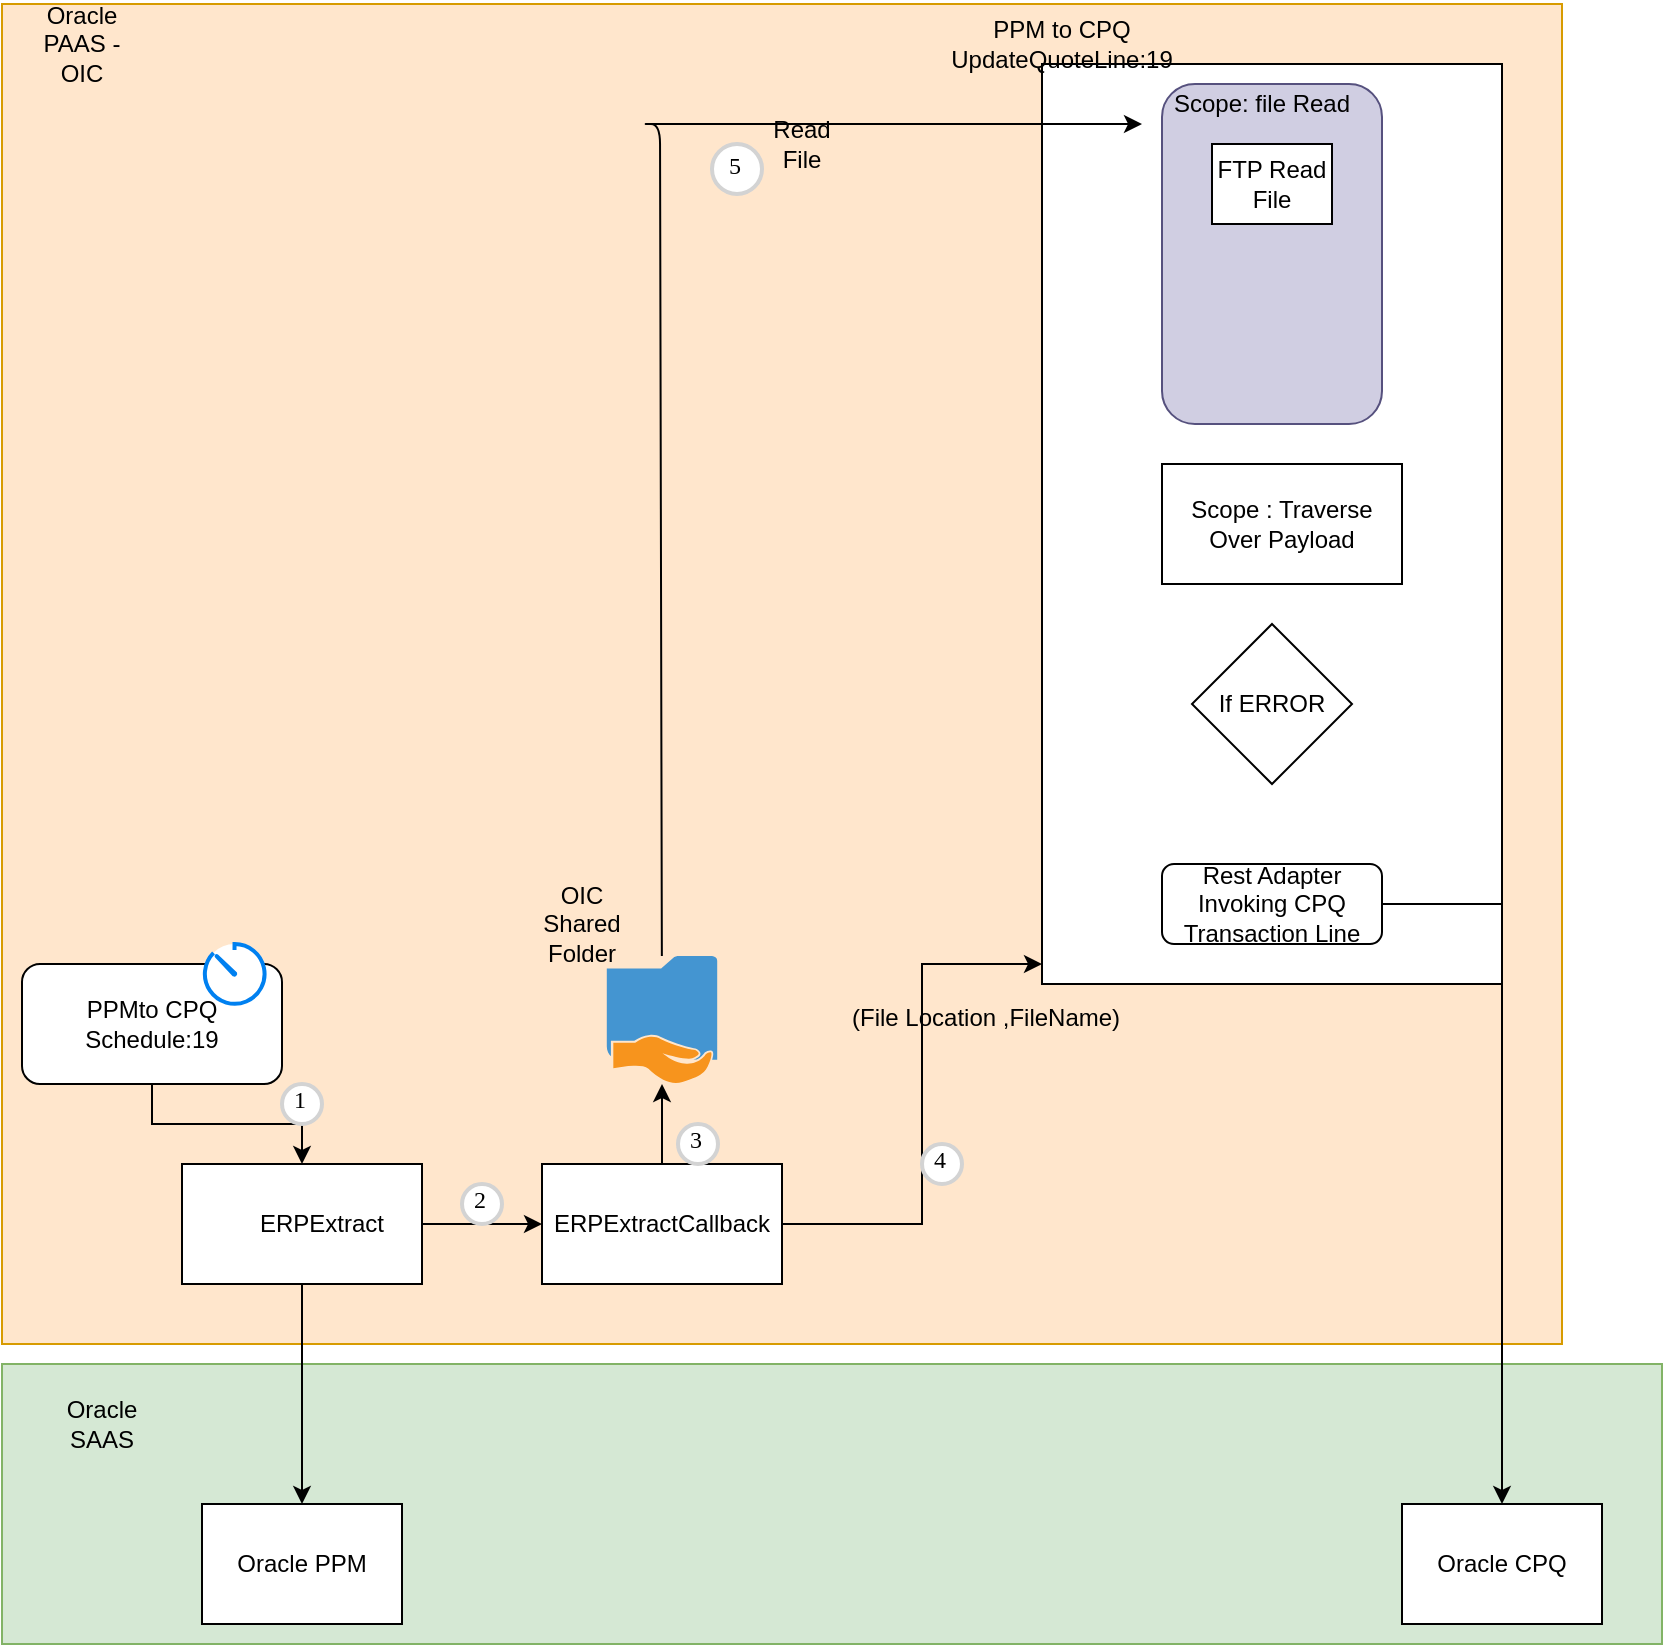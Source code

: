 <mxfile version="13.6.5" type="github">
  <diagram id="m7Rq0othtwe6MYNRoLJ3" name="Page-1">
    <mxGraphModel dx="950" dy="1563" grid="1" gridSize="10" guides="1" tooltips="1" connect="1" arrows="1" fold="1" page="1" pageScale="1" pageWidth="850" pageHeight="1100" math="0" shadow="0">
      <root>
        <mxCell id="0" />
        <mxCell id="1" parent="0" />
        <mxCell id="T9Dtz7ng8269gEaztBPX-40" value="" style="rounded=0;whiteSpace=wrap;html=1;fillColor=#d5e8d4;strokeColor=#82b366;" vertex="1" parent="1">
          <mxGeometry y="280" width="830" height="140" as="geometry" />
        </mxCell>
        <mxCell id="T9Dtz7ng8269gEaztBPX-5" value="" style="rounded=0;whiteSpace=wrap;html=1;fillColor=#ffe6cc;strokeColor=#d79b00;" vertex="1" parent="1">
          <mxGeometry y="-400" width="780" height="670" as="geometry" />
        </mxCell>
        <mxCell id="T9Dtz7ng8269gEaztBPX-8" value="" style="edgeStyle=orthogonalEdgeStyle;rounded=0;orthogonalLoop=1;jettySize=auto;html=1;" edge="1" parent="1" source="T9Dtz7ng8269gEaztBPX-1" target="T9Dtz7ng8269gEaztBPX-6">
          <mxGeometry relative="1" as="geometry" />
        </mxCell>
        <mxCell id="T9Dtz7ng8269gEaztBPX-1" value="&lt;span lang=&quot;EN-GB&quot;&gt;PPMto CPQ Schedule:19&lt;/span&gt;" style="rounded=1;whiteSpace=wrap;html=1;" vertex="1" parent="1">
          <mxGeometry x="10" y="80" width="130" height="60" as="geometry" />
        </mxCell>
        <mxCell id="T9Dtz7ng8269gEaztBPX-2" value="" style="html=1;verticalLabelPosition=bottom;align=center;labelBackgroundColor=#ffffff;verticalAlign=top;strokeWidth=2;strokeColor=#0080F0;shadow=0;dashed=0;shape=mxgraph.ios7.icons.gauge;" vertex="1" parent="1">
          <mxGeometry x="100" y="70" width="32.4" height="31.5" as="geometry" />
        </mxCell>
        <mxCell id="T9Dtz7ng8269gEaztBPX-3" value="Oracle PPM" style="rounded=0;whiteSpace=wrap;html=1;" vertex="1" parent="1">
          <mxGeometry x="100" y="350" width="100" height="60" as="geometry" />
        </mxCell>
        <mxCell id="T9Dtz7ng8269gEaztBPX-4" value="Oracle CPQ" style="rounded=0;whiteSpace=wrap;html=1;" vertex="1" parent="1">
          <mxGeometry x="700" y="350" width="100" height="60" as="geometry" />
        </mxCell>
        <mxCell id="T9Dtz7ng8269gEaztBPX-9" value="" style="edgeStyle=orthogonalEdgeStyle;rounded=0;orthogonalLoop=1;jettySize=auto;html=1;" edge="1" parent="1" source="T9Dtz7ng8269gEaztBPX-6" target="T9Dtz7ng8269gEaztBPX-7">
          <mxGeometry relative="1" as="geometry" />
        </mxCell>
        <mxCell id="T9Dtz7ng8269gEaztBPX-10" value="" style="edgeStyle=orthogonalEdgeStyle;rounded=0;orthogonalLoop=1;jettySize=auto;html=1;" edge="1" parent="1" source="T9Dtz7ng8269gEaztBPX-6" target="T9Dtz7ng8269gEaztBPX-3">
          <mxGeometry relative="1" as="geometry" />
        </mxCell>
        <mxCell id="T9Dtz7ng8269gEaztBPX-6" value="&lt;span title=&quot;ERPExtract (1.0)&quot; class=&quot;x2b8 x2o6&quot; style=&quot;margin-left: 20px ; max-width: 900px&quot;&gt;ERPExtract&lt;/span&gt;" style="rounded=0;whiteSpace=wrap;html=1;" vertex="1" parent="1">
          <mxGeometry x="90" y="180" width="120" height="60" as="geometry" />
        </mxCell>
        <mxCell id="T9Dtz7ng8269gEaztBPX-13" value="" style="edgeStyle=orthogonalEdgeStyle;rounded=0;orthogonalLoop=1;jettySize=auto;html=1;" edge="1" parent="1" source="T9Dtz7ng8269gEaztBPX-7" target="T9Dtz7ng8269gEaztBPX-12">
          <mxGeometry relative="1" as="geometry" />
        </mxCell>
        <mxCell id="T9Dtz7ng8269gEaztBPX-16" style="edgeStyle=orthogonalEdgeStyle;rounded=0;orthogonalLoop=1;jettySize=auto;html=1;" edge="1" parent="1" source="T9Dtz7ng8269gEaztBPX-7" target="T9Dtz7ng8269gEaztBPX-14">
          <mxGeometry relative="1" as="geometry">
            <Array as="points">
              <mxPoint x="460" y="210" />
              <mxPoint x="460" y="80" />
            </Array>
          </mxGeometry>
        </mxCell>
        <mxCell id="T9Dtz7ng8269gEaztBPX-7" value="ERPExtractCallback" style="rounded=0;whiteSpace=wrap;html=1;" vertex="1" parent="1">
          <mxGeometry x="270" y="180" width="120" height="60" as="geometry" />
        </mxCell>
        <mxCell id="T9Dtz7ng8269gEaztBPX-12" value="" style="shadow=0;dashed=0;html=1;strokeColor=none;fillColor=#4495D1;labelPosition=center;verticalLabelPosition=bottom;verticalAlign=top;align=center;outlineConnect=0;shape=mxgraph.veeam.shared_folder;" vertex="1" parent="1">
          <mxGeometry x="302.4" y="76" width="55.2" height="64" as="geometry" />
        </mxCell>
        <mxCell id="T9Dtz7ng8269gEaztBPX-14" value="" style="rounded=0;whiteSpace=wrap;html=1;" vertex="1" parent="1">
          <mxGeometry x="520" y="-370" width="230" height="460" as="geometry" />
        </mxCell>
        <mxCell id="T9Dtz7ng8269gEaztBPX-17" value="OIC Shared Folder " style="text;html=1;strokeColor=none;fillColor=none;align=center;verticalAlign=middle;whiteSpace=wrap;rounded=0;" vertex="1" parent="1">
          <mxGeometry x="270" y="50" width="40" height="20" as="geometry" />
        </mxCell>
        <mxCell id="T9Dtz7ng8269gEaztBPX-18" value="(File Location ,FileName)" style="text;html=1;strokeColor=none;fillColor=none;spacing=5;spacingTop=-20;whiteSpace=wrap;overflow=hidden;rounded=0;" vertex="1" parent="1">
          <mxGeometry x="420" y="110" width="150" height="40" as="geometry" />
        </mxCell>
        <mxCell id="T9Dtz7ng8269gEaztBPX-20" value="" style="rounded=1;whiteSpace=wrap;html=1;fillColor=#d0cee2;strokeColor=#56517e;" vertex="1" parent="1">
          <mxGeometry x="580" y="-360" width="110" height="170" as="geometry" />
        </mxCell>
        <mxCell id="T9Dtz7ng8269gEaztBPX-31" value="" style="endArrow=classic;html=1;" edge="1" parent="1" source="T9Dtz7ng8269gEaztBPX-12">
          <mxGeometry width="50" height="50" relative="1" as="geometry">
            <mxPoint x="400" y="-60" as="sourcePoint" />
            <mxPoint x="570" y="-340" as="targetPoint" />
            <Array as="points">
              <mxPoint x="329" y="-340" />
              <mxPoint x="320" y="-340" />
              <mxPoint x="570" y="-340" />
            </Array>
          </mxGeometry>
        </mxCell>
        <mxCell id="T9Dtz7ng8269gEaztBPX-34" value="Read File" style="text;html=1;strokeColor=none;fillColor=none;align=center;verticalAlign=middle;whiteSpace=wrap;rounded=0;" vertex="1" parent="1">
          <mxGeometry x="380" y="-340" width="40" height="20" as="geometry" />
        </mxCell>
        <mxCell id="T9Dtz7ng8269gEaztBPX-36" style="edgeStyle=orthogonalEdgeStyle;rounded=0;orthogonalLoop=1;jettySize=auto;html=1;" edge="1" parent="1" source="T9Dtz7ng8269gEaztBPX-35" target="T9Dtz7ng8269gEaztBPX-4">
          <mxGeometry relative="1" as="geometry" />
        </mxCell>
        <mxCell id="T9Dtz7ng8269gEaztBPX-35" value="Rest Adapter Invoking CPQ Transaction Line" style="rounded=1;whiteSpace=wrap;html=1;" vertex="1" parent="1">
          <mxGeometry x="580" y="30" width="110" height="40" as="geometry" />
        </mxCell>
        <mxCell id="T9Dtz7ng8269gEaztBPX-37" value="PPM to CPQ UpdateQuoteLine:19" style="text;html=1;strokeColor=none;fillColor=none;align=center;verticalAlign=middle;whiteSpace=wrap;rounded=0;" vertex="1" parent="1">
          <mxGeometry x="510" y="-390" width="40" height="20" as="geometry" />
        </mxCell>
        <mxCell id="T9Dtz7ng8269gEaztBPX-39" value="Scope : Traverse Over Payload " style="rounded=0;whiteSpace=wrap;html=1;" vertex="1" parent="1">
          <mxGeometry x="580" y="-170" width="120" height="60" as="geometry" />
        </mxCell>
        <mxCell id="T9Dtz7ng8269gEaztBPX-41" value="Oracle SAAS" style="text;html=1;strokeColor=none;fillColor=none;align=center;verticalAlign=middle;whiteSpace=wrap;rounded=0;" vertex="1" parent="1">
          <mxGeometry x="30" y="300" width="40" height="20" as="geometry" />
        </mxCell>
        <mxCell id="T9Dtz7ng8269gEaztBPX-42" value="Oracle PAAS -OIC" style="text;html=1;strokeColor=none;fillColor=none;align=center;verticalAlign=middle;whiteSpace=wrap;rounded=0;" vertex="1" parent="1">
          <mxGeometry x="10" y="-390" width="60" height="20" as="geometry" />
        </mxCell>
        <mxCell id="T9Dtz7ng8269gEaztBPX-43" value="1" style="ellipse;whiteSpace=wrap;html=1;aspect=fixed;strokeWidth=2;fontFamily=Tahoma;spacingBottom=4;spacingRight=2;strokeColor=#d3d3d3;" vertex="1" parent="1">
          <mxGeometry x="140" y="140" width="20" height="20" as="geometry" />
        </mxCell>
        <mxCell id="T9Dtz7ng8269gEaztBPX-44" value="2" style="ellipse;whiteSpace=wrap;html=1;aspect=fixed;strokeWidth=2;fontFamily=Tahoma;spacingBottom=4;spacingRight=2;strokeColor=#d3d3d3;" vertex="1" parent="1">
          <mxGeometry x="230" y="190" width="20" height="20" as="geometry" />
        </mxCell>
        <mxCell id="T9Dtz7ng8269gEaztBPX-45" value="3" style="ellipse;whiteSpace=wrap;html=1;aspect=fixed;strokeWidth=2;fontFamily=Tahoma;spacingBottom=4;spacingRight=2;strokeColor=#d3d3d3;" vertex="1" parent="1">
          <mxGeometry x="338" y="160" width="20" height="20" as="geometry" />
        </mxCell>
        <mxCell id="T9Dtz7ng8269gEaztBPX-46" value="4" style="ellipse;whiteSpace=wrap;html=1;aspect=fixed;strokeWidth=2;fontFamily=Tahoma;spacingBottom=4;spacingRight=2;strokeColor=#d3d3d3;" vertex="1" parent="1">
          <mxGeometry x="460" y="170" width="20" height="20" as="geometry" />
        </mxCell>
        <mxCell id="T9Dtz7ng8269gEaztBPX-49" value="5" style="ellipse;whiteSpace=wrap;html=1;aspect=fixed;strokeWidth=2;fontFamily=Tahoma;spacingBottom=4;spacingRight=2;strokeColor=#d3d3d3;" vertex="1" parent="1">
          <mxGeometry x="355" y="-330" width="25" height="25" as="geometry" />
        </mxCell>
        <mxCell id="T9Dtz7ng8269gEaztBPX-53" value="If ERROR " style="rhombus;whiteSpace=wrap;html=1;" vertex="1" parent="1">
          <mxGeometry x="595" y="-90" width="80" height="80" as="geometry" />
        </mxCell>
        <mxCell id="T9Dtz7ng8269gEaztBPX-56" value="Scope: file Read" style="text;html=1;strokeColor=none;fillColor=none;align=center;verticalAlign=middle;whiteSpace=wrap;rounded=0;" vertex="1" parent="1">
          <mxGeometry x="580" y="-360" width="100" height="20" as="geometry" />
        </mxCell>
        <mxCell id="T9Dtz7ng8269gEaztBPX-57" value="FTP Read File" style="rounded=0;whiteSpace=wrap;html=1;" vertex="1" parent="1">
          <mxGeometry x="605" y="-330" width="60" height="40" as="geometry" />
        </mxCell>
      </root>
    </mxGraphModel>
  </diagram>
</mxfile>
